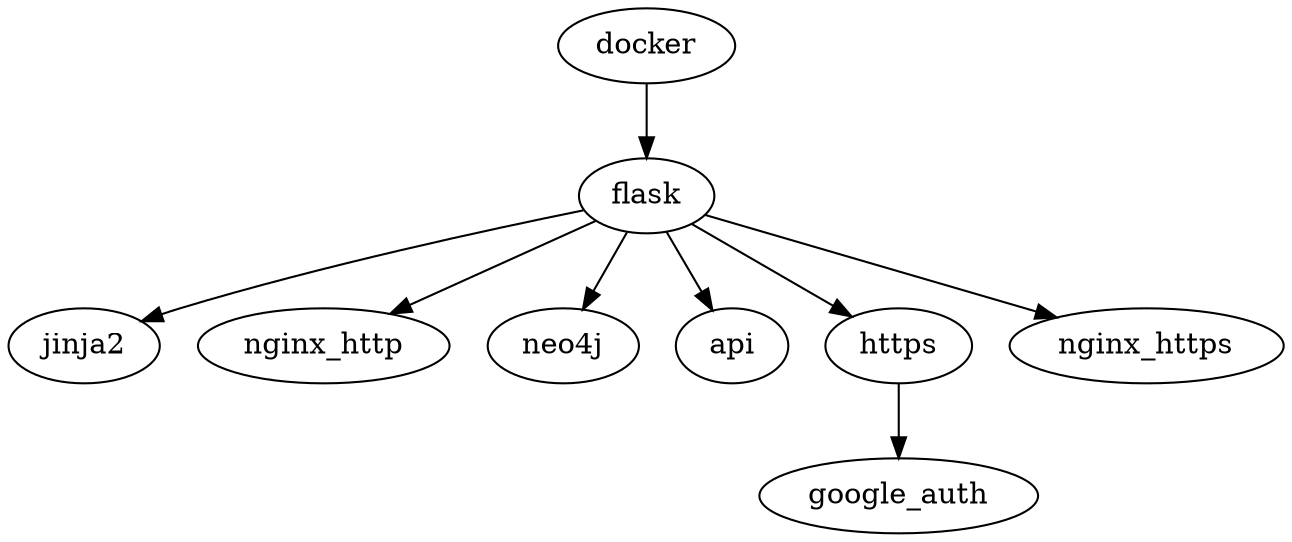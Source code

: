 digraph G {

docker [url="https://github.com/allofphysicsgraph/pdg_essential_demo_docker"];

flask [url="https://github.com/allofphysicsgraph/pdg_essential_demo_flask_website"];
docker -> flask;

jinja2 [url="https://github.com/allofphysicsgraph/pdg_essential_demo_jinja2"];
flask -> jinja2;

nginx_http [url=""];
flask -> nginx_http;

neo4j [url="https://github.com/allofphysicsgraph/pdg_essential_demo_neo4j_and_flask"];
flask -> neo4j;

api [url="https://github.com/allofphysicsgraph/pdg_essential_demo_api"];
flask -> api;

https [url=""];
flask -> https;

nginx_https [url=""];
flask -> nginx_https;

google_auth [url="https://github.com/allofphysicsgraph/pdg_essential_demo_google_auth"];
https -> google_auth;

}
